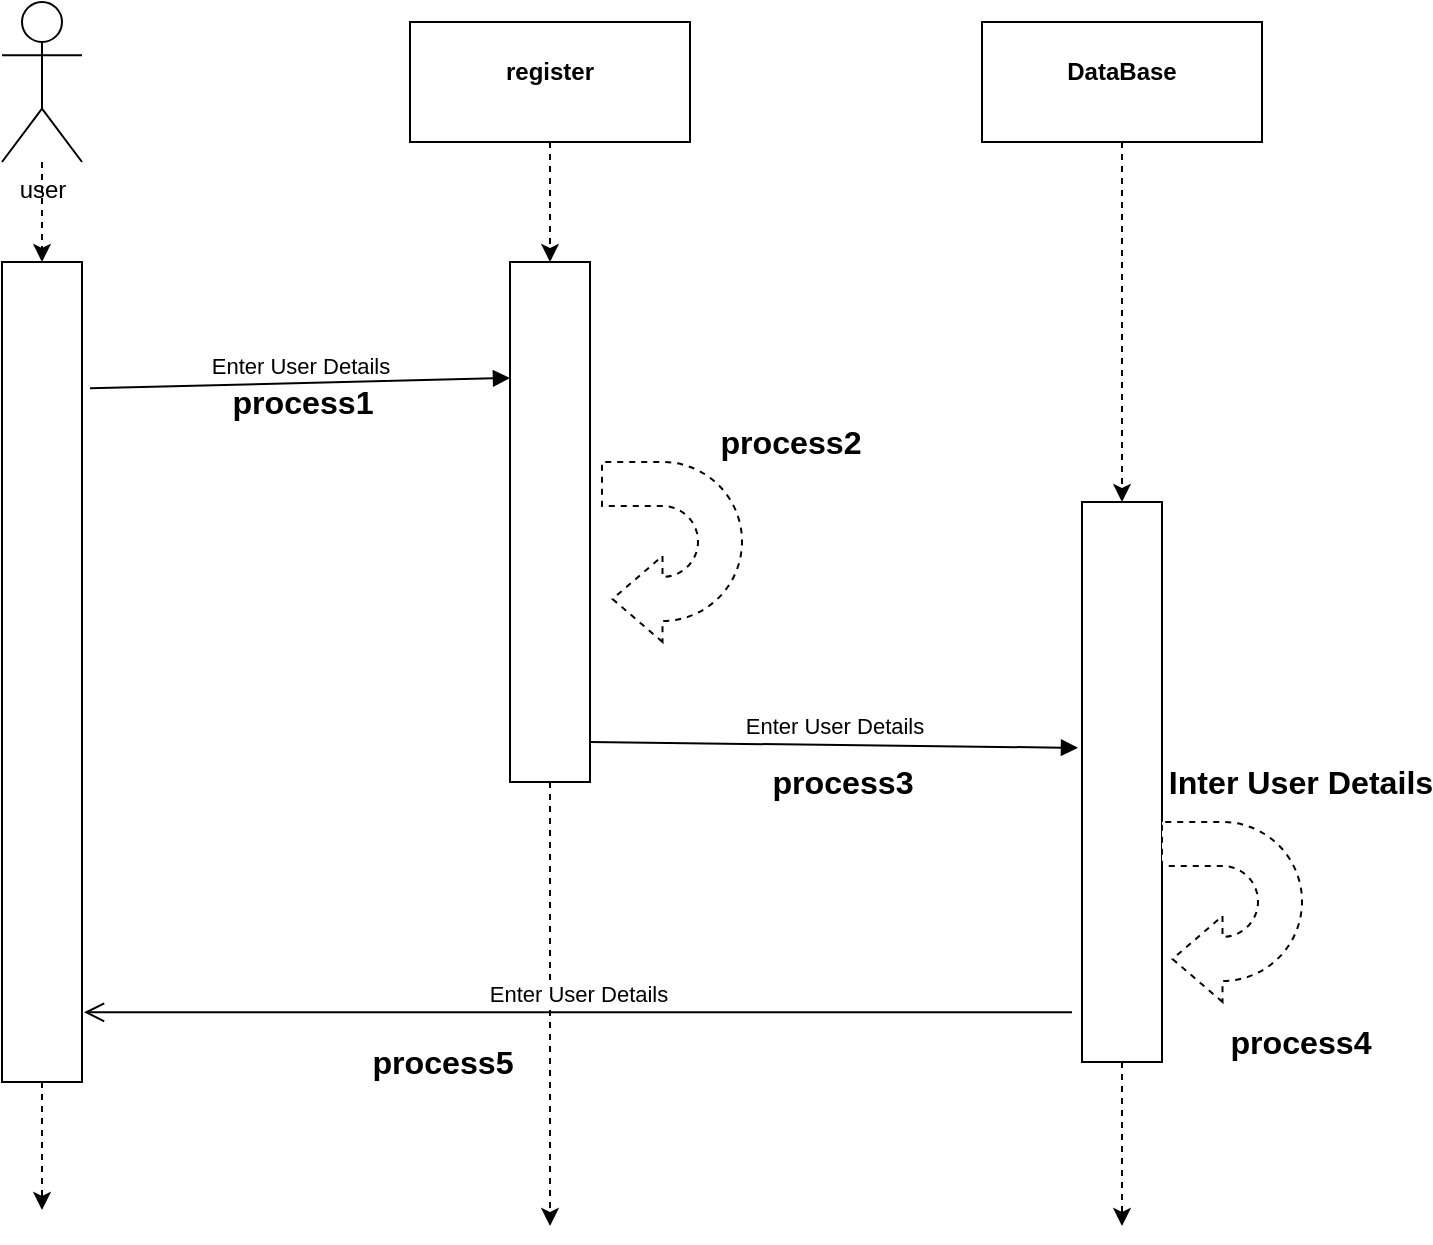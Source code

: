<mxfile version="13.9.9" type="device"><diagram id="MxNBUhJklupC3nhPpOEP" name="Page-1"><mxGraphModel dx="1240" dy="729" grid="1" gridSize="10" guides="1" tooltips="1" connect="1" arrows="1" fold="1" page="1" pageScale="1" pageWidth="827" pageHeight="1169" math="0" shadow="0"><root><mxCell id="0"/><mxCell id="1" parent="0"/><mxCell id="hqNhO52h9GtnDy54QtqU-2" style="edgeStyle=orthogonalEdgeStyle;rounded=0;orthogonalLoop=1;jettySize=auto;html=1;dashed=1;" parent="1" source="hqNhO52h9GtnDy54QtqU-7" edge="1"><mxGeometry relative="1" as="geometry"><mxPoint x="160" y="634" as="targetPoint"/></mxGeometry></mxCell><mxCell id="hqNhO52h9GtnDy54QtqU-1" value="user" style="shape=umlActor;verticalLabelPosition=bottom;verticalAlign=top;html=1;" parent="1" vertex="1"><mxGeometry x="140" y="30" width="40" height="80" as="geometry"/></mxCell><mxCell id="hqNhO52h9GtnDy54QtqU-6" style="edgeStyle=orthogonalEdgeStyle;rounded=0;orthogonalLoop=1;jettySize=auto;html=1;dashed=1;" parent="1" source="hqNhO52h9GtnDy54QtqU-9" edge="1"><mxGeometry relative="1" as="geometry"><mxPoint x="414" y="642" as="targetPoint"/></mxGeometry></mxCell><mxCell id="hqNhO52h9GtnDy54QtqU-3" value="&lt;p style=&quot;margin: 0px ; margin-top: 4px ; text-align: center&quot;&gt;&lt;br&gt;&lt;b&gt;register&lt;/b&gt;&lt;/p&gt;" style="verticalAlign=top;align=left;overflow=fill;fontSize=12;fontFamily=Helvetica;html=1;" parent="1" vertex="1"><mxGeometry x="344" y="40" width="140" height="60" as="geometry"/></mxCell><mxCell id="hqNhO52h9GtnDy54QtqU-5" style="edgeStyle=orthogonalEdgeStyle;rounded=0;orthogonalLoop=1;jettySize=auto;html=1;dashed=1;" parent="1" source="hqNhO52h9GtnDy54QtqU-11" edge="1"><mxGeometry relative="1" as="geometry"><mxPoint x="700" y="642" as="targetPoint"/></mxGeometry></mxCell><mxCell id="hqNhO52h9GtnDy54QtqU-4" value="&lt;p style=&quot;margin: 0px ; margin-top: 4px ; text-align: center&quot;&gt;&lt;br&gt;&lt;b&gt;DataBase&lt;/b&gt;&lt;/p&gt;" style="verticalAlign=top;align=left;overflow=fill;fontSize=12;fontFamily=Helvetica;html=1;" parent="1" vertex="1"><mxGeometry x="630" y="40" width="140" height="60" as="geometry"/></mxCell><mxCell id="hqNhO52h9GtnDy54QtqU-7" value="" style="html=1;points=[];perimeter=orthogonalPerimeter;" parent="1" vertex="1"><mxGeometry x="140" y="160" width="40" height="410" as="geometry"/></mxCell><mxCell id="hqNhO52h9GtnDy54QtqU-8" style="edgeStyle=orthogonalEdgeStyle;rounded=0;orthogonalLoop=1;jettySize=auto;html=1;dashed=1;" parent="1" source="hqNhO52h9GtnDy54QtqU-1" target="hqNhO52h9GtnDy54QtqU-7" edge="1"><mxGeometry relative="1" as="geometry"><mxPoint x="160" y="634" as="targetPoint"/><mxPoint x="160" y="110" as="sourcePoint"/></mxGeometry></mxCell><mxCell id="hqNhO52h9GtnDy54QtqU-9" value="" style="html=1;points=[];perimeter=orthogonalPerimeter;" parent="1" vertex="1"><mxGeometry x="394" y="160" width="40" height="260" as="geometry"/></mxCell><mxCell id="hqNhO52h9GtnDy54QtqU-10" style="edgeStyle=orthogonalEdgeStyle;rounded=0;orthogonalLoop=1;jettySize=auto;html=1;dashed=1;" parent="1" source="hqNhO52h9GtnDy54QtqU-3" target="hqNhO52h9GtnDy54QtqU-9" edge="1"><mxGeometry relative="1" as="geometry"><mxPoint x="414" y="642" as="targetPoint"/><mxPoint x="414" y="100" as="sourcePoint"/></mxGeometry></mxCell><mxCell id="hqNhO52h9GtnDy54QtqU-11" value="" style="html=1;points=[];perimeter=orthogonalPerimeter;" parent="1" vertex="1"><mxGeometry x="680" y="280" width="40" height="280" as="geometry"/></mxCell><mxCell id="hqNhO52h9GtnDy54QtqU-12" style="edgeStyle=orthogonalEdgeStyle;rounded=0;orthogonalLoop=1;jettySize=auto;html=1;dashed=1;" parent="1" source="hqNhO52h9GtnDy54QtqU-4" target="hqNhO52h9GtnDy54QtqU-11" edge="1"><mxGeometry relative="1" as="geometry"><mxPoint x="700" y="642" as="targetPoint"/><mxPoint x="700" y="100" as="sourcePoint"/></mxGeometry></mxCell><mxCell id="hqNhO52h9GtnDy54QtqU-13" value="Enter User Details" style="html=1;verticalAlign=bottom;endArrow=block;exitX=1.1;exitY=0.154;exitDx=0;exitDy=0;exitPerimeter=0;entryX=0;entryY=0.223;entryDx=0;entryDy=0;entryPerimeter=0;" parent="1" source="hqNhO52h9GtnDy54QtqU-7" target="hqNhO52h9GtnDy54QtqU-9" edge="1"><mxGeometry width="80" relative="1" as="geometry"><mxPoint x="200" y="200" as="sourcePoint"/><mxPoint x="390" y="200" as="targetPoint"/></mxGeometry></mxCell><mxCell id="hqNhO52h9GtnDy54QtqU-14" value="&lt;h6&gt;process1&lt;/h6&gt;" style="text;strokeColor=none;fillColor=none;html=1;fontSize=24;fontStyle=1;verticalAlign=middle;align=center;" parent="1" vertex="1"><mxGeometry x="240" y="210" width="100" height="40" as="geometry"/></mxCell><mxCell id="hqNhO52h9GtnDy54QtqU-16" value="" style="html=1;shadow=0;dashed=1;align=center;verticalAlign=middle;shape=mxgraph.arrows2.uTurnArrow;dy=11;arrowHead=43;dx2=25;rotation=-180;" parent="1" vertex="1"><mxGeometry x="440" y="260" width="70" height="90" as="geometry"/></mxCell><mxCell id="hqNhO52h9GtnDy54QtqU-17" value="&lt;h6&gt;process2&lt;/h6&gt;" style="text;strokeColor=none;fillColor=none;html=1;fontSize=24;fontStyle=1;verticalAlign=middle;align=center;" parent="1" vertex="1"><mxGeometry x="484" y="230" width="100" height="40" as="geometry"/></mxCell><mxCell id="hqNhO52h9GtnDy54QtqU-18" value="Enter User Details" style="html=1;verticalAlign=bottom;endArrow=block;exitX=1.1;exitY=0.154;exitDx=0;exitDy=0;exitPerimeter=0;entryX=-0.05;entryY=0.439;entryDx=0;entryDy=0;entryPerimeter=0;" parent="1" target="hqNhO52h9GtnDy54QtqU-11" edge="1"><mxGeometry width="80" relative="1" as="geometry"><mxPoint x="434" y="400.04" as="sourcePoint"/><mxPoint x="640" y="400" as="targetPoint"/></mxGeometry></mxCell><mxCell id="hqNhO52h9GtnDy54QtqU-19" value="&lt;h6&gt;process3&lt;/h6&gt;" style="text;strokeColor=none;fillColor=none;html=1;fontSize=24;fontStyle=1;verticalAlign=middle;align=center;" parent="1" vertex="1"><mxGeometry x="510" y="400" width="100" height="40" as="geometry"/></mxCell><mxCell id="hqNhO52h9GtnDy54QtqU-20" value="" style="html=1;shadow=0;dashed=1;align=center;verticalAlign=middle;shape=mxgraph.arrows2.uTurnArrow;dy=11;arrowHead=43;dx2=25;rotation=-180;" parent="1" vertex="1"><mxGeometry x="720" y="440" width="70" height="90" as="geometry"/></mxCell><mxCell id="hqNhO52h9GtnDy54QtqU-21" value="&lt;h6&gt;Inter User Details&lt;/h6&gt;" style="text;strokeColor=none;fillColor=none;html=1;fontSize=24;fontStyle=1;verticalAlign=middle;align=center;" parent="1" vertex="1"><mxGeometry x="750" y="400" width="77" height="40" as="geometry"/></mxCell><mxCell id="hqNhO52h9GtnDy54QtqU-22" value="&lt;h6&gt;process4&lt;/h6&gt;" style="text;strokeColor=none;fillColor=none;html=1;fontSize=24;fontStyle=1;verticalAlign=middle;align=center;" parent="1" vertex="1"><mxGeometry x="738.5" y="530" width="100" height="40" as="geometry"/></mxCell><mxCell id="hqNhO52h9GtnDy54QtqU-24" value="Enter User Details" style="html=1;verticalAlign=bottom;endArrow=open;endSize=8;entryX=1.025;entryY=0.915;entryDx=0;entryDy=0;entryPerimeter=0;exitX=-0.125;exitY=0.911;exitDx=0;exitDy=0;exitPerimeter=0;" parent="1" source="hqNhO52h9GtnDy54QtqU-11" target="hqNhO52h9GtnDy54QtqU-7" edge="1"><mxGeometry relative="1" as="geometry"><mxPoint x="630" y="529" as="sourcePoint"/><mxPoint x="550" y="529" as="targetPoint"/></mxGeometry></mxCell><mxCell id="hqNhO52h9GtnDy54QtqU-25" value="&lt;h6&gt;process5&lt;/h6&gt;" style="text;strokeColor=none;fillColor=none;html=1;fontSize=24;fontStyle=1;verticalAlign=middle;align=center;" parent="1" vertex="1"><mxGeometry x="310" y="540" width="100" height="40" as="geometry"/></mxCell></root></mxGraphModel></diagram></mxfile>